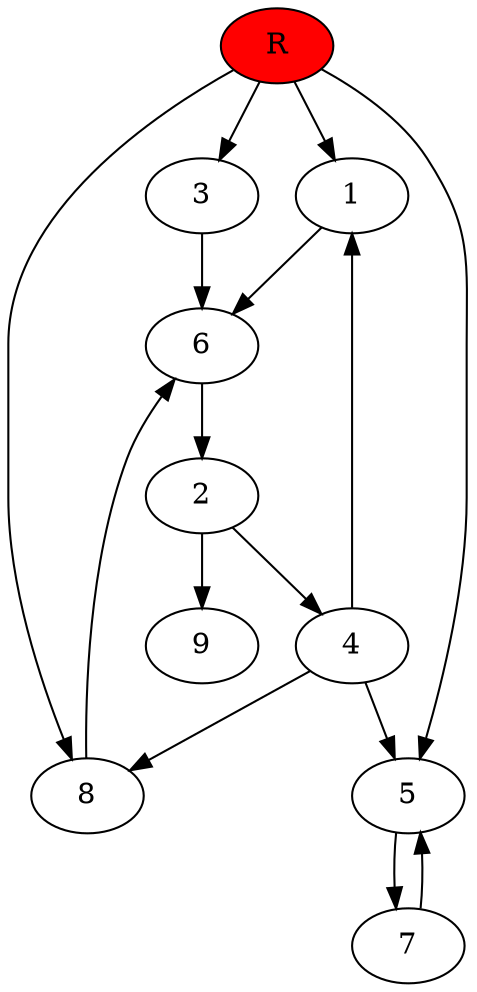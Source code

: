 digraph prb6356 {
	1
	2
	3
	4
	5
	6
	7
	8
	R [fillcolor="#ff0000" style=filled]
	1 -> 6
	2 -> 4
	2 -> 9
	3 -> 6
	4 -> 1
	4 -> 5
	4 -> 8
	5 -> 7
	6 -> 2
	7 -> 5
	8 -> 6
	R -> 1
	R -> 3
	R -> 5
	R -> 8
}
